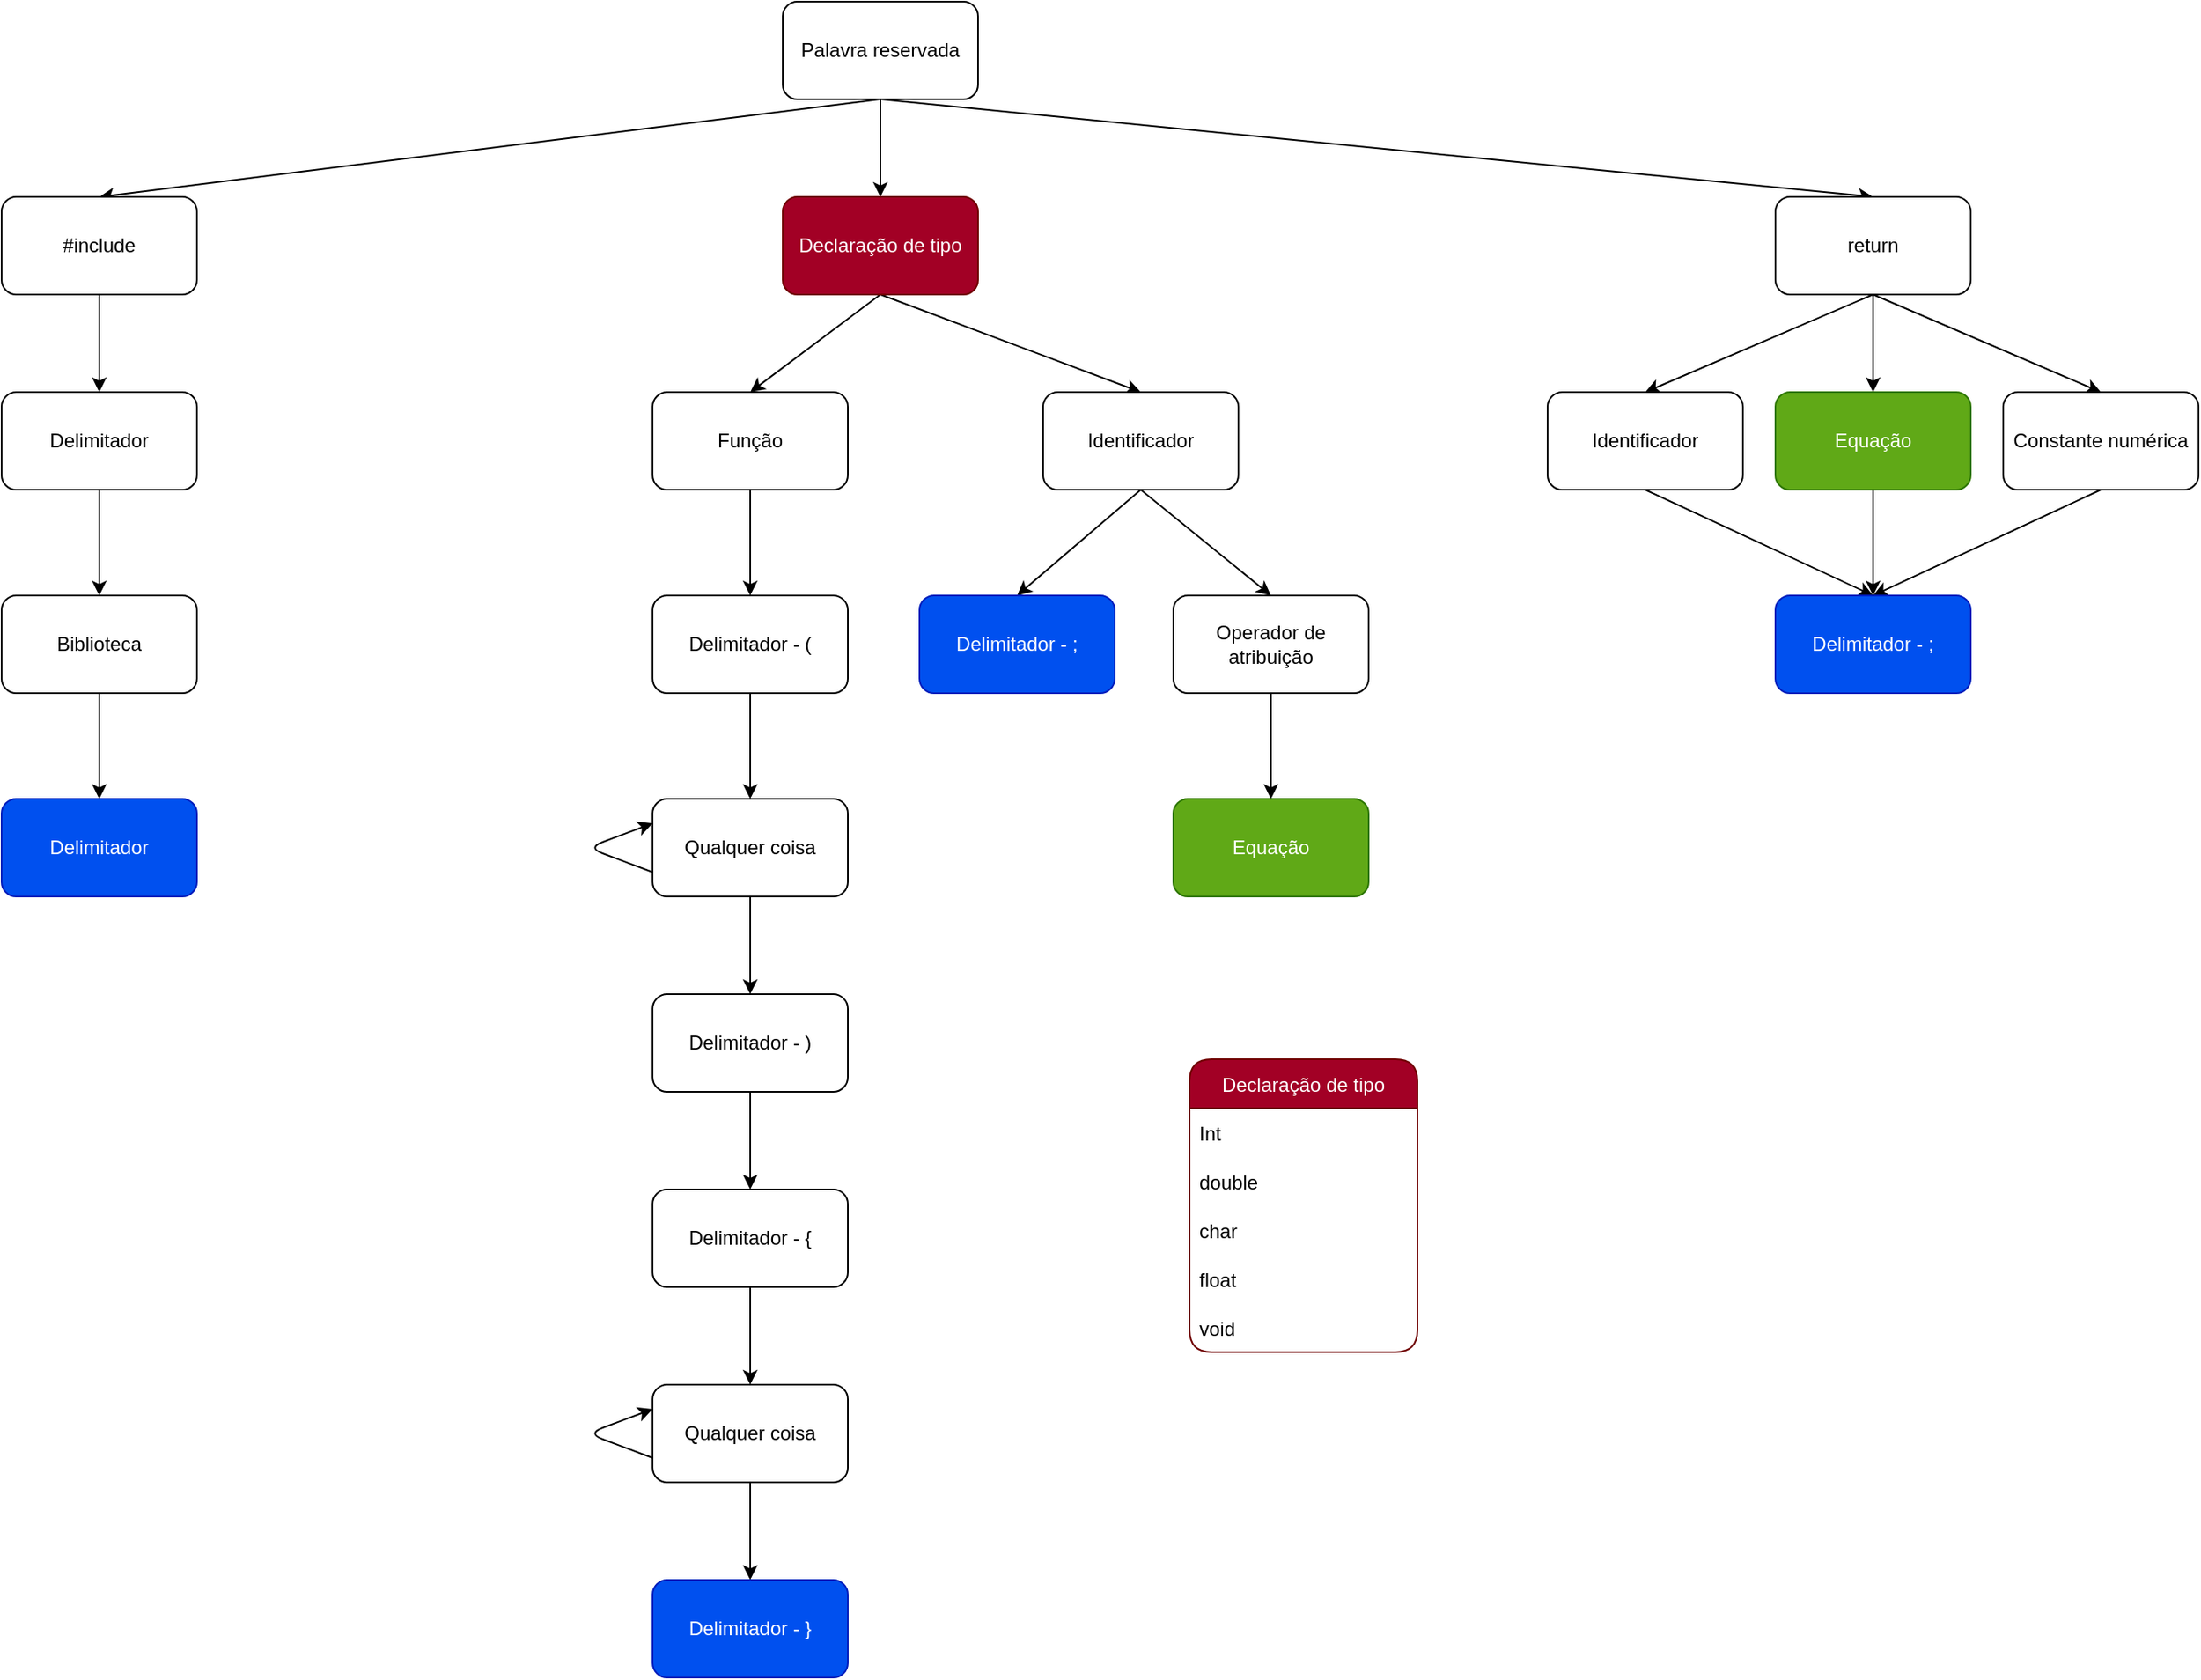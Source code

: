 <mxfile>
    <diagram id="fMOonEVLHmPgLaumjWxd" name="Página-1">
        <mxGraphModel dx="2674" dy="864" grid="1" gridSize="10" guides="1" tooltips="1" connect="1" arrows="1" fold="1" page="1" pageScale="1" pageWidth="827" pageHeight="1169" background="#ffffff" math="0" shadow="0">
            <root>
                <mxCell id="0"/>
                <mxCell id="1" parent="0"/>
                <mxCell id="27" style="edgeStyle=none;html=1;exitX=0.5;exitY=1;exitDx=0;exitDy=0;entryX=0.5;entryY=0;entryDx=0;entryDy=0;strokeColor=#000000;" parent="1" source="25" target="28" edge="1">
                    <mxGeometry relative="1" as="geometry">
                        <mxPoint x="130" y="350" as="targetPoint"/>
                    </mxGeometry>
                </mxCell>
                <mxCell id="43" style="edgeStyle=none;html=1;exitX=0.5;exitY=1;exitDx=0;exitDy=0;entryX=0.5;entryY=0;entryDx=0;entryDy=0;strokeColor=#000000;" parent="1" source="25" target="42" edge="1">
                    <mxGeometry relative="1" as="geometry"/>
                </mxCell>
                <mxCell id="69" style="edgeStyle=none;html=1;exitX=0.5;exitY=1;exitDx=0;exitDy=0;entryX=0.5;entryY=0;entryDx=0;entryDy=0;strokeColor=#000000;" parent="1" source="25" target="66" edge="1">
                    <mxGeometry relative="1" as="geometry"/>
                </mxCell>
                <mxCell id="25" value="Palavra reservada" style="rounded=1;whiteSpace=wrap;html=1;" parent="1" vertex="1">
                    <mxGeometry x="270" y="230" width="120" height="60" as="geometry"/>
                </mxCell>
                <mxCell id="31" style="edgeStyle=none;html=1;exitX=0.5;exitY=1;exitDx=0;exitDy=0;entryX=0.5;entryY=0;entryDx=0;entryDy=0;strokeColor=#000000;" parent="1" source="28" target="30" edge="1">
                    <mxGeometry relative="1" as="geometry"/>
                </mxCell>
                <mxCell id="28" value="#include" style="rounded=1;whiteSpace=wrap;html=1;" parent="1" vertex="1">
                    <mxGeometry x="-210" y="350" width="120" height="60" as="geometry"/>
                </mxCell>
                <mxCell id="33" style="edgeStyle=none;html=1;exitX=0.5;exitY=1;exitDx=0;exitDy=0;entryX=0.5;entryY=0;entryDx=0;entryDy=0;strokeColor=#000000;" parent="1" source="30" target="32" edge="1">
                    <mxGeometry relative="1" as="geometry"/>
                </mxCell>
                <mxCell id="30" value="Delimitador" style="rounded=1;whiteSpace=wrap;html=1;" parent="1" vertex="1">
                    <mxGeometry x="-210" y="470" width="120" height="60" as="geometry"/>
                </mxCell>
                <mxCell id="35" style="edgeStyle=none;html=1;exitX=0.5;exitY=1;exitDx=0;exitDy=0;entryX=0.5;entryY=0;entryDx=0;entryDy=0;strokeColor=#000000;" parent="1" source="32" target="34" edge="1">
                    <mxGeometry relative="1" as="geometry"/>
                </mxCell>
                <mxCell id="32" value="Biblioteca" style="rounded=1;whiteSpace=wrap;html=1;" parent="1" vertex="1">
                    <mxGeometry x="-210" y="595" width="120" height="60" as="geometry"/>
                </mxCell>
                <mxCell id="34" value="Delimitador" style="rounded=1;whiteSpace=wrap;html=1;fillColor=#0050ef;fontColor=#ffffff;strokeColor=#001DBC;" parent="1" vertex="1">
                    <mxGeometry x="-210" y="720" width="120" height="60" as="geometry"/>
                </mxCell>
                <mxCell id="111" style="edgeStyle=none;html=1;exitX=0.5;exitY=1;exitDx=0;exitDy=0;entryX=0.5;entryY=0;entryDx=0;entryDy=0;strokeColor=#000000;" parent="1" source="42" target="107" edge="1">
                    <mxGeometry relative="1" as="geometry"/>
                </mxCell>
                <mxCell id="112" style="edgeStyle=none;html=1;exitX=0.5;exitY=1;exitDx=0;exitDy=0;entryX=0.5;entryY=0;entryDx=0;entryDy=0;strokeColor=#000000;" parent="1" source="42" target="108" edge="1">
                    <mxGeometry relative="1" as="geometry"/>
                </mxCell>
                <mxCell id="42" value="Declaração de tipo" style="rounded=1;whiteSpace=wrap;html=1;fillColor=#a20025;fontColor=#ffffff;strokeColor=#6F0000;" parent="1" vertex="1">
                    <mxGeometry x="270" y="350" width="120" height="60" as="geometry"/>
                </mxCell>
                <mxCell id="49" value="Declaração de tipo" style="swimlane;fontStyle=0;childLayout=stackLayout;horizontal=1;startSize=30;horizontalStack=0;resizeParent=1;resizeParentMax=0;resizeLast=0;collapsible=1;marginBottom=0;fillColor=#a20025;swimlaneFillColor=default;fontColor=#ffffff;strokeColor=#6F0000;rounded=1;noLabel=0;glass=0;shadow=0;sketch=0;align=center;labelBackgroundColor=none;" parent="1" vertex="1">
                    <mxGeometry x="520" y="880" width="140" height="180" as="geometry"/>
                </mxCell>
                <mxCell id="50" value="Int" style="text;strokeColor=none;fillColor=none;align=left;verticalAlign=middle;spacingLeft=4;spacingRight=4;overflow=hidden;points=[[0,0.5],[1,0.5]];portConstraint=eastwest;rotatable=0;" parent="49" vertex="1">
                    <mxGeometry y="30" width="140" height="30" as="geometry"/>
                </mxCell>
                <mxCell id="51" value="double " style="text;strokeColor=none;fillColor=none;align=left;verticalAlign=middle;spacingLeft=4;spacingRight=4;overflow=hidden;points=[[0,0.5],[1,0.5]];portConstraint=eastwest;rotatable=0;" parent="49" vertex="1">
                    <mxGeometry y="60" width="140" height="30" as="geometry"/>
                </mxCell>
                <mxCell id="52" value="char" style="text;strokeColor=none;fillColor=none;align=left;verticalAlign=middle;spacingLeft=4;spacingRight=4;overflow=hidden;points=[[0,0.5],[1,0.5]];portConstraint=eastwest;rotatable=0;" parent="49" vertex="1">
                    <mxGeometry y="90" width="140" height="30" as="geometry"/>
                </mxCell>
                <mxCell id="53" value="float" style="text;strokeColor=none;fillColor=none;align=left;verticalAlign=middle;spacingLeft=4;spacingRight=4;overflow=hidden;points=[[0,0.5],[1,0.5]];portConstraint=eastwest;rotatable=0;" parent="49" vertex="1">
                    <mxGeometry y="120" width="140" height="30" as="geometry"/>
                </mxCell>
                <mxCell id="72" value="void" style="text;strokeColor=none;fillColor=none;align=left;verticalAlign=middle;spacingLeft=4;spacingRight=4;overflow=hidden;points=[[0,0.5],[1,0.5]];portConstraint=eastwest;rotatable=0;" parent="49" vertex="1">
                    <mxGeometry y="150" width="140" height="30" as="geometry"/>
                </mxCell>
                <mxCell id="73" style="edgeStyle=none;html=1;exitX=0.5;exitY=1;exitDx=0;exitDy=0;entryX=0.5;entryY=0;entryDx=0;entryDy=0;strokeColor=#000000;" parent="1" source="66" target="70" edge="1">
                    <mxGeometry relative="1" as="geometry"/>
                </mxCell>
                <mxCell id="74" style="edgeStyle=none;html=1;exitX=0.5;exitY=1;exitDx=0;exitDy=0;entryX=0.5;entryY=0;entryDx=0;entryDy=0;strokeColor=#000000;" parent="1" source="66" target="71" edge="1">
                    <mxGeometry relative="1" as="geometry"/>
                </mxCell>
                <mxCell id="80" style="edgeStyle=none;html=1;exitX=0.5;exitY=1;exitDx=0;exitDy=0;entryX=0.5;entryY=0;entryDx=0;entryDy=0;strokeColor=#000000;" parent="1" source="66" target="79" edge="1">
                    <mxGeometry relative="1" as="geometry"/>
                </mxCell>
                <mxCell id="66" value="return" style="rounded=1;whiteSpace=wrap;html=1;" parent="1" vertex="1">
                    <mxGeometry x="880" y="350" width="120" height="60" as="geometry"/>
                </mxCell>
                <mxCell id="81" style="edgeStyle=none;html=1;exitX=0.5;exitY=1;exitDx=0;exitDy=0;entryX=0.5;entryY=0;entryDx=0;entryDy=0;strokeColor=#000000;" parent="1" source="70" target="75" edge="1">
                    <mxGeometry relative="1" as="geometry"/>
                </mxCell>
                <mxCell id="70" value="Identificador" style="rounded=1;whiteSpace=wrap;html=1;" parent="1" vertex="1">
                    <mxGeometry x="740" y="470" width="120" height="60" as="geometry"/>
                </mxCell>
                <mxCell id="83" style="edgeStyle=none;html=1;exitX=0.5;exitY=1;exitDx=0;exitDy=0;entryX=0.5;entryY=0;entryDx=0;entryDy=0;strokeColor=#000000;" parent="1" source="71" target="75" edge="1">
                    <mxGeometry relative="1" as="geometry"/>
                </mxCell>
                <mxCell id="71" value="Constante numérica" style="rounded=1;whiteSpace=wrap;html=1;" parent="1" vertex="1">
                    <mxGeometry x="1020" y="470" width="120" height="60" as="geometry"/>
                </mxCell>
                <mxCell id="75" value="Delimitador - ;" style="rounded=1;whiteSpace=wrap;html=1;shadow=0;glass=0;labelBackgroundColor=none;sketch=0;fillColor=#0050ef;fontColor=#ffffff;strokeColor=#001DBC;" parent="1" vertex="1">
                    <mxGeometry x="880" y="595" width="120" height="60" as="geometry"/>
                </mxCell>
                <mxCell id="82" style="edgeStyle=none;html=1;exitX=0.5;exitY=1;exitDx=0;exitDy=0;entryX=0.5;entryY=0;entryDx=0;entryDy=0;strokeColor=#000000;" parent="1" source="79" target="75" edge="1">
                    <mxGeometry relative="1" as="geometry"/>
                </mxCell>
                <mxCell id="79" value="Equação" style="rounded=1;whiteSpace=wrap;html=1;shadow=0;glass=0;labelBackgroundColor=none;sketch=0;fillColor=#60a917;fontColor=#ffffff;strokeColor=#2D7600;" parent="1" vertex="1">
                    <mxGeometry x="880" y="470" width="120" height="60" as="geometry"/>
                </mxCell>
                <mxCell id="114" style="edgeStyle=none;html=1;exitX=0.5;exitY=1;exitDx=0;exitDy=0;entryX=0.5;entryY=0;entryDx=0;entryDy=0;strokeColor=#000000;" parent="1" source="107" target="113" edge="1">
                    <mxGeometry relative="1" as="geometry"/>
                </mxCell>
                <mxCell id="107" value="Função" style="rounded=1;whiteSpace=wrap;html=1;" parent="1" vertex="1">
                    <mxGeometry x="190" y="470" width="120" height="60" as="geometry"/>
                </mxCell>
                <mxCell id="133" style="edgeStyle=none;html=1;exitX=0.5;exitY=1;exitDx=0;exitDy=0;entryX=0.5;entryY=0;entryDx=0;entryDy=0;strokeColor=#000000;" parent="1" source="108" target="130" edge="1">
                    <mxGeometry relative="1" as="geometry"/>
                </mxCell>
                <mxCell id="135" style="edgeStyle=none;html=1;exitX=0.5;exitY=1;exitDx=0;exitDy=0;strokeColor=#000000;entryX=0.5;entryY=0;entryDx=0;entryDy=0;" parent="1" source="108" target="134" edge="1">
                    <mxGeometry relative="1" as="geometry">
                        <mxPoint x="489.765" y="720.0" as="targetPoint"/>
                    </mxGeometry>
                </mxCell>
                <mxCell id="108" value="Identificador" style="rounded=1;whiteSpace=wrap;html=1;" parent="1" vertex="1">
                    <mxGeometry x="430" y="470" width="120" height="60" as="geometry"/>
                </mxCell>
                <mxCell id="116" style="edgeStyle=none;html=1;exitX=0.5;exitY=1;exitDx=0;exitDy=0;entryX=0.5;entryY=0;entryDx=0;entryDy=0;strokeColor=#000000;" parent="1" source="113" target="115" edge="1">
                    <mxGeometry relative="1" as="geometry"/>
                </mxCell>
                <mxCell id="113" value="Delimitador - (" style="rounded=1;whiteSpace=wrap;html=1;" parent="1" vertex="1">
                    <mxGeometry x="190" y="595" width="120" height="60" as="geometry"/>
                </mxCell>
                <mxCell id="120" style="html=1;exitX=0.5;exitY=1;exitDx=0;exitDy=0;entryX=0.5;entryY=0;entryDx=0;entryDy=0;strokeColor=#000000;" parent="1" source="115" target="119" edge="1">
                    <mxGeometry relative="1" as="geometry"/>
                </mxCell>
                <mxCell id="115" value="Qualquer coisa" style="rounded=1;whiteSpace=wrap;html=1;" parent="1" vertex="1">
                    <mxGeometry x="190" y="720" width="120" height="60" as="geometry"/>
                </mxCell>
                <mxCell id="117" style="edgeStyle=entityRelationEdgeStyle;html=1;exitX=0;exitY=0.75;exitDx=0;exitDy=0;entryX=0;entryY=0.25;entryDx=0;entryDy=0;strokeColor=#000000;" parent="1" source="115" target="115" edge="1">
                    <mxGeometry relative="1" as="geometry">
                        <Array as="points">
                            <mxPoint x="150" y="750"/>
                        </Array>
                    </mxGeometry>
                </mxCell>
                <mxCell id="122" style="edgeStyle=none;html=1;exitX=0.5;exitY=1;exitDx=0;exitDy=0;entryX=0.5;entryY=0;entryDx=0;entryDy=0;strokeColor=#000000;" parent="1" source="119" target="121" edge="1">
                    <mxGeometry relative="1" as="geometry"/>
                </mxCell>
                <mxCell id="119" value="Delimitador - )" style="rounded=1;whiteSpace=wrap;html=1;" parent="1" vertex="1">
                    <mxGeometry x="190" y="840" width="120" height="60" as="geometry"/>
                </mxCell>
                <mxCell id="126" style="edgeStyle=none;html=1;exitX=0.5;exitY=1;exitDx=0;exitDy=0;entryX=0.5;entryY=0;entryDx=0;entryDy=0;strokeColor=#000000;" parent="1" source="121" target="124" edge="1">
                    <mxGeometry relative="1" as="geometry"/>
                </mxCell>
                <mxCell id="121" value="Delimitador - {" style="rounded=1;whiteSpace=wrap;html=1;" parent="1" vertex="1">
                    <mxGeometry x="190" y="960" width="120" height="60" as="geometry"/>
                </mxCell>
                <mxCell id="128" style="edgeStyle=none;html=1;exitX=0.5;exitY=1;exitDx=0;exitDy=0;entryX=0.5;entryY=0;entryDx=0;entryDy=0;strokeColor=#000000;" parent="1" source="124" target="127" edge="1">
                    <mxGeometry relative="1" as="geometry"/>
                </mxCell>
                <mxCell id="124" value="Qualquer coisa" style="rounded=1;whiteSpace=wrap;html=1;" parent="1" vertex="1">
                    <mxGeometry x="190" y="1080" width="120" height="60" as="geometry"/>
                </mxCell>
                <mxCell id="125" style="edgeStyle=entityRelationEdgeStyle;html=1;exitX=0;exitY=0.75;exitDx=0;exitDy=0;entryX=0;entryY=0.25;entryDx=0;entryDy=0;strokeColor=#000000;" parent="1" source="124" target="124" edge="1">
                    <mxGeometry relative="1" as="geometry">
                        <Array as="points">
                            <mxPoint x="150" y="1110"/>
                        </Array>
                    </mxGeometry>
                </mxCell>
                <mxCell id="127" value="Delimitador - }" style="rounded=1;whiteSpace=wrap;html=1;fillColor=#0050ef;fontColor=#ffffff;strokeColor=#001DBC;" parent="1" vertex="1">
                    <mxGeometry x="190" y="1200" width="120" height="60" as="geometry"/>
                </mxCell>
                <mxCell id="130" value="Delimitador - ;" style="rounded=1;whiteSpace=wrap;html=1;fillColor=#0050ef;fontColor=#ffffff;strokeColor=#001DBC;" parent="1" vertex="1">
                    <mxGeometry x="354" y="595" width="120" height="60" as="geometry"/>
                </mxCell>
                <mxCell id="137" style="edgeStyle=none;html=1;exitX=0.5;exitY=1;exitDx=0;exitDy=0;entryX=0.5;entryY=0;entryDx=0;entryDy=0;strokeColor=#000000;" parent="1" source="134" target="136" edge="1">
                    <mxGeometry relative="1" as="geometry"/>
                </mxCell>
                <mxCell id="134" value="Operador de atribuição" style="rounded=1;whiteSpace=wrap;html=1;" parent="1" vertex="1">
                    <mxGeometry x="510" y="595" width="120" height="60" as="geometry"/>
                </mxCell>
                <mxCell id="136" value="Equação" style="rounded=1;whiteSpace=wrap;html=1;fillColor=#60a917;fontColor=#ffffff;strokeColor=#2D7600;" parent="1" vertex="1">
                    <mxGeometry x="510" y="720" width="120" height="60" as="geometry"/>
                </mxCell>
            </root>
        </mxGraphModel>
    </diagram>
    <diagram id="1hTy1HJDMEQshvMDni6h" name="Página-2">
        <mxGraphModel dx="1570" dy="734" grid="1" gridSize="10" guides="1" tooltips="1" connect="1" arrows="1" fold="1" page="1" pageScale="1" pageWidth="827" pageHeight="1169" background="#ffffff" math="0" shadow="0">
            <root>
                <mxCell id="rL6_4RQQdR1Np6uZj2fb-0"/>
                <mxCell id="rL6_4RQQdR1Np6uZj2fb-1" parent="rL6_4RQQdR1Np6uZj2fb-0"/>
                <mxCell id="QaOAmape1Xb090NmnBo0-0" style="edgeStyle=none;html=1;exitX=0.5;exitY=1;exitDx=0;exitDy=0;entryX=0.5;entryY=0;entryDx=0;entryDy=0;strokeColor=#000000;" parent="rL6_4RQQdR1Np6uZj2fb-1" source="QaOAmape1Xb090NmnBo0-2" target="QaOAmape1Xb090NmnBo0-8" edge="1">
                    <mxGeometry relative="1" as="geometry"/>
                </mxCell>
                <mxCell id="QaOAmape1Xb090NmnBo0-1" style="edgeStyle=none;html=1;exitX=0.5;exitY=1;exitDx=0;exitDy=0;entryX=0.5;entryY=0;entryDx=0;entryDy=0;strokeColor=#000000;" parent="rL6_4RQQdR1Np6uZj2fb-1" source="QaOAmape1Xb090NmnBo0-2" target="QaOAmape1Xb090NmnBo0-5" edge="1">
                    <mxGeometry relative="1" as="geometry"/>
                </mxCell>
                <mxCell id="QaOAmape1Xb090NmnBo0-2" value="Equação" style="rounded=1;whiteSpace=wrap;html=1;shadow=0;glass=0;labelBackgroundColor=none;sketch=0;fillColor=#60a917;fontColor=#ffffff;strokeColor=#2D7600;" parent="rL6_4RQQdR1Np6uZj2fb-1" vertex="1">
                    <mxGeometry x="353.94" y="220" width="120" height="60" as="geometry"/>
                </mxCell>
                <mxCell id="QaOAmape1Xb090NmnBo0-3" style="edgeStyle=none;html=1;exitX=0.5;exitY=1;exitDx=0;exitDy=0;entryX=0.5;entryY=0;entryDx=0;entryDy=0;strokeColor=#000000;" parent="rL6_4RQQdR1Np6uZj2fb-1" source="QaOAmape1Xb090NmnBo0-5" target="QaOAmape1Xb090NmnBo0-11" edge="1">
                    <mxGeometry relative="1" as="geometry"/>
                </mxCell>
                <mxCell id="QaOAmape1Xb090NmnBo0-4" style="edgeStyle=none;html=1;exitX=0.5;exitY=1;exitDx=0;exitDy=0;entryX=0.5;entryY=0;entryDx=0;entryDy=0;strokeColor=#000000;" parent="rL6_4RQQdR1Np6uZj2fb-1" source="QaOAmape1Xb090NmnBo0-5" target="QaOAmape1Xb090NmnBo0-20" edge="1">
                    <mxGeometry relative="1" as="geometry"/>
                </mxCell>
                <mxCell id="QaOAmape1Xb090NmnBo0-5" value="Constante numérica" style="rounded=1;whiteSpace=wrap;html=1;shadow=0;glass=0;labelBackgroundColor=none;sketch=0;fillColor=#2A2A2A;gradientColor=none;" parent="rL6_4RQQdR1Np6uZj2fb-1" vertex="1">
                    <mxGeometry x="283.94" y="340" width="120" height="60" as="geometry"/>
                </mxCell>
                <mxCell id="QaOAmape1Xb090NmnBo0-6" style="edgeStyle=none;html=1;exitX=0.5;exitY=1;exitDx=0;exitDy=0;entryX=0.5;entryY=0;entryDx=0;entryDy=0;strokeColor=#000000;" parent="rL6_4RQQdR1Np6uZj2fb-1" source="QaOAmape1Xb090NmnBo0-8" target="QaOAmape1Xb090NmnBo0-11" edge="1">
                    <mxGeometry relative="1" as="geometry"/>
                </mxCell>
                <mxCell id="QaOAmape1Xb090NmnBo0-7" style="edgeStyle=none;html=1;exitX=0.5;exitY=1;exitDx=0;exitDy=0;entryX=0.5;entryY=0;entryDx=0;entryDy=0;strokeColor=#000000;" parent="rL6_4RQQdR1Np6uZj2fb-1" source="QaOAmape1Xb090NmnBo0-8" target="QaOAmape1Xb090NmnBo0-19" edge="1">
                    <mxGeometry relative="1" as="geometry"/>
                </mxCell>
                <mxCell id="QaOAmape1Xb090NmnBo0-8" value="Identificador de variável" style="rounded=1;whiteSpace=wrap;html=1;shadow=0;glass=0;labelBackgroundColor=none;sketch=0;fillColor=#2A2A2A;gradientColor=none;" parent="rL6_4RQQdR1Np6uZj2fb-1" vertex="1">
                    <mxGeometry x="433.94" y="340" width="120" height="60" as="geometry"/>
                </mxCell>
                <mxCell id="QaOAmape1Xb090NmnBo0-9" style="edgeStyle=none;html=1;exitX=0.5;exitY=1;exitDx=0;exitDy=0;entryX=0.5;entryY=0;entryDx=0;entryDy=0;strokeColor=#000000;" parent="rL6_4RQQdR1Np6uZj2fb-1" source="QaOAmape1Xb090NmnBo0-11" target="QaOAmape1Xb090NmnBo0-17" edge="1">
                    <mxGeometry relative="1" as="geometry"/>
                </mxCell>
                <mxCell id="QaOAmape1Xb090NmnBo0-10" style="edgeStyle=none;html=1;exitX=0.5;exitY=1;exitDx=0;exitDy=0;entryX=0.5;entryY=0;entryDx=0;entryDy=0;strokeColor=#000000;" parent="rL6_4RQQdR1Np6uZj2fb-1" source="QaOAmape1Xb090NmnBo0-11" target="QaOAmape1Xb090NmnBo0-14" edge="1">
                    <mxGeometry relative="1" as="geometry"/>
                </mxCell>
                <mxCell id="QaOAmape1Xb090NmnBo0-11" value="Operador" style="rounded=1;whiteSpace=wrap;html=1;shadow=0;glass=0;labelBackgroundColor=none;sketch=0;fillColor=#2A2A2A;gradientColor=none;" parent="rL6_4RQQdR1Np6uZj2fb-1" vertex="1">
                    <mxGeometry x="353.94" y="460" width="120" height="60" as="geometry"/>
                </mxCell>
                <mxCell id="QaOAmape1Xb090NmnBo0-12" style="edgeStyle=orthogonalEdgeStyle;curved=1;html=1;exitX=0;exitY=0.5;exitDx=0;exitDy=0;entryX=0;entryY=0.5;entryDx=0;entryDy=0;strokeColor=#000000;" parent="rL6_4RQQdR1Np6uZj2fb-1" source="QaOAmape1Xb090NmnBo0-14" target="QaOAmape1Xb090NmnBo0-11" edge="1">
                    <mxGeometry relative="1" as="geometry"/>
                </mxCell>
                <mxCell id="QaOAmape1Xb090NmnBo0-13" style="html=1;exitX=0.5;exitY=1;exitDx=0;exitDy=0;entryX=0.5;entryY=0;entryDx=0;entryDy=0;strokeColor=#000000;" parent="rL6_4RQQdR1Np6uZj2fb-1" source="QaOAmape1Xb090NmnBo0-14" target="QaOAmape1Xb090NmnBo0-18" edge="1">
                    <mxGeometry relative="1" as="geometry"/>
                </mxCell>
                <mxCell id="QaOAmape1Xb090NmnBo0-14" value="Constante numérica" style="rounded=1;whiteSpace=wrap;html=1;shadow=0;glass=0;labelBackgroundColor=none;sketch=0;fillColor=#2A2A2A;gradientColor=none;" parent="rL6_4RQQdR1Np6uZj2fb-1" vertex="1">
                    <mxGeometry x="283.94" y="580" width="120" height="60" as="geometry"/>
                </mxCell>
                <mxCell id="QaOAmape1Xb090NmnBo0-15" style="edgeStyle=orthogonalEdgeStyle;html=1;exitX=1;exitY=0.5;exitDx=0;exitDy=0;entryX=1;entryY=0.5;entryDx=0;entryDy=0;strokeColor=#000000;curved=1;" parent="rL6_4RQQdR1Np6uZj2fb-1" source="QaOAmape1Xb090NmnBo0-17" target="QaOAmape1Xb090NmnBo0-11" edge="1">
                    <mxGeometry relative="1" as="geometry"/>
                </mxCell>
                <mxCell id="QaOAmape1Xb090NmnBo0-16" style="edgeStyle=none;html=1;exitX=0.5;exitY=1;exitDx=0;exitDy=0;entryX=0.5;entryY=0;entryDx=0;entryDy=0;strokeColor=#000000;" parent="rL6_4RQQdR1Np6uZj2fb-1" source="QaOAmape1Xb090NmnBo0-17" target="QaOAmape1Xb090NmnBo0-18" edge="1">
                    <mxGeometry relative="1" as="geometry"/>
                </mxCell>
                <mxCell id="QaOAmape1Xb090NmnBo0-17" value="Identificador de variável" style="rounded=1;whiteSpace=wrap;html=1;shadow=0;glass=0;labelBackgroundColor=none;sketch=0;fillColor=#2A2A2A;gradientColor=none;" parent="rL6_4RQQdR1Np6uZj2fb-1" vertex="1">
                    <mxGeometry x="433.94" y="580" width="120" height="60" as="geometry"/>
                </mxCell>
                <mxCell id="QaOAmape1Xb090NmnBo0-18" value="Delimitador - ;" style="rounded=1;whiteSpace=wrap;html=1;shadow=0;glass=0;labelBackgroundColor=none;sketch=0;fillColor=#0050ef;fontColor=#ffffff;strokeColor=#001DBC;" parent="rL6_4RQQdR1Np6uZj2fb-1" vertex="1">
                    <mxGeometry x="353.94" y="700" width="120" height="60" as="geometry"/>
                </mxCell>
                <mxCell id="QaOAmape1Xb090NmnBo0-19" value="Delimitador - ;" style="rounded=1;whiteSpace=wrap;html=1;shadow=0;glass=0;labelBackgroundColor=none;sketch=0;fillColor=#0050ef;fontColor=#ffffff;strokeColor=#001DBC;" parent="rL6_4RQQdR1Np6uZj2fb-1" vertex="1">
                    <mxGeometry x="573.94" y="460" width="120" height="60" as="geometry"/>
                </mxCell>
                <mxCell id="QaOAmape1Xb090NmnBo0-20" value="Delimitador - ;" style="rounded=1;whiteSpace=wrap;html=1;shadow=0;glass=0;labelBackgroundColor=none;sketch=0;fillColor=#0050ef;fontColor=#ffffff;strokeColor=#001DBC;" parent="rL6_4RQQdR1Np6uZj2fb-1" vertex="1">
                    <mxGeometry x="134" y="460" width="120" height="60" as="geometry"/>
                </mxCell>
            </root>
        </mxGraphModel>
    </diagram>
</mxfile>